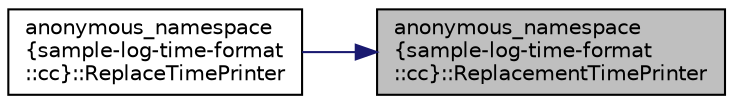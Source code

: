 digraph "anonymous_namespace{sample-log-time-format::cc}::ReplacementTimePrinter"
{
 // LATEX_PDF_SIZE
  edge [fontname="Helvetica",fontsize="10",labelfontname="Helvetica",labelfontsize="10"];
  node [fontname="Helvetica",fontsize="10",shape=record];
  rankdir="RL";
  Node1 [label="anonymous_namespace\l\{sample-log-time-format\l::cc\}::ReplacementTimePrinter",height=0.2,width=0.4,color="black", fillcolor="grey75", style="filled", fontcolor="black",tooltip="Pre-ns-3.26 TimePrinter equivalent (was called LogTimePrinter)."];
  Node1 -> Node2 [dir="back",color="midnightblue",fontsize="10",style="solid",fontname="Helvetica"];
  Node2 [label="anonymous_namespace\l\{sample-log-time-format\l::cc\}::ReplaceTimePrinter",height=0.2,width=0.4,color="black", fillcolor="white", style="filled",URL="$namespaceanonymous__namespace_02sample-log-time-format_8cc_03.html#a129f6efa2728cf5bef88b946e2696427",tooltip="Set ReplacementTimePrinter as the time printer for log messages."];
}
